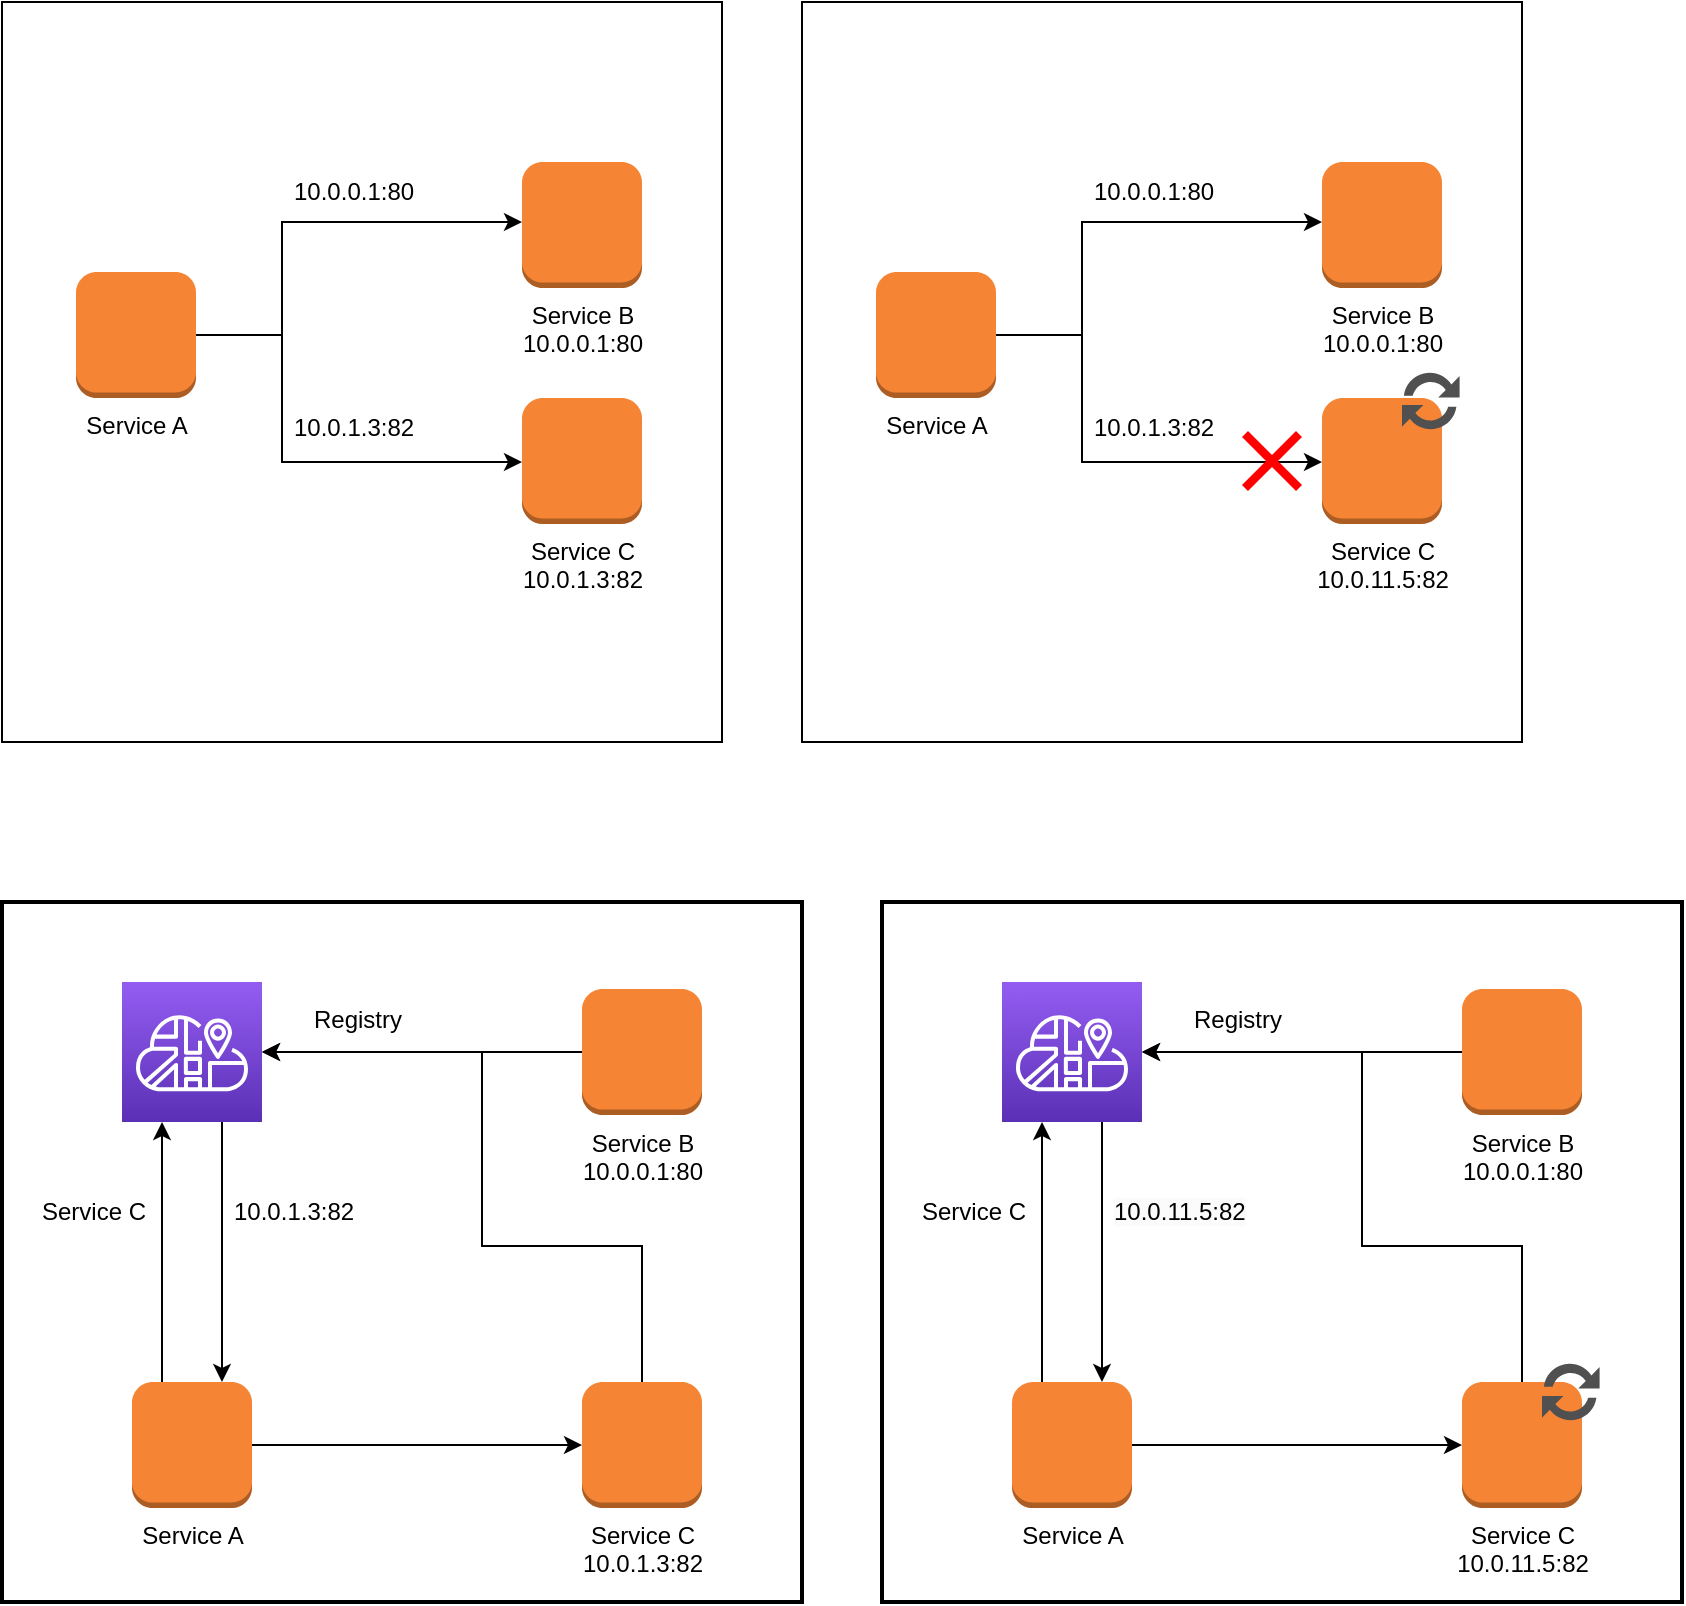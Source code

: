 <mxfile version="21.6.1" type="github">
  <diagram name="페이지-1" id="fcATBufDSYXI7EW5FcmO">
    <mxGraphModel dx="1774" dy="1174" grid="1" gridSize="10" guides="1" tooltips="1" connect="1" arrows="1" fold="1" page="1" pageScale="1" pageWidth="827" pageHeight="1169" math="0" shadow="0">
      <root>
        <mxCell id="0" />
        <mxCell id="1" parent="0" />
        <mxCell id="5FU5wbVfuIOVZ-LXfCbl-67" value="" style="rounded=0;whiteSpace=wrap;html=1;fillColor=none;strokeWidth=1;" vertex="1" parent="1">
          <mxGeometry x="440" y="110" width="360" height="370" as="geometry" />
        </mxCell>
        <mxCell id="5FU5wbVfuIOVZ-LXfCbl-30" value="" style="rounded=0;whiteSpace=wrap;html=1;fillColor=none;strokeWidth=1;" vertex="1" parent="1">
          <mxGeometry x="40" y="110" width="360" height="370" as="geometry" />
        </mxCell>
        <mxCell id="5FU5wbVfuIOVZ-LXfCbl-38" value="" style="rounded=0;whiteSpace=wrap;html=1;fillColor=none;strokeWidth=2;" vertex="1" parent="1">
          <mxGeometry x="40" y="560" width="400" height="350" as="geometry" />
        </mxCell>
        <mxCell id="5FU5wbVfuIOVZ-LXfCbl-27" style="edgeStyle=orthogonalEdgeStyle;rounded=0;orthogonalLoop=1;jettySize=auto;html=1;" edge="1" parent="1" source="5FU5wbVfuIOVZ-LXfCbl-4" target="5FU5wbVfuIOVZ-LXfCbl-5">
          <mxGeometry relative="1" as="geometry">
            <mxPoint x="280" y="221" as="targetPoint" />
            <Array as="points">
              <mxPoint x="180" y="277" />
              <mxPoint x="180" y="220" />
            </Array>
          </mxGeometry>
        </mxCell>
        <mxCell id="5FU5wbVfuIOVZ-LXfCbl-28" style="edgeStyle=orthogonalEdgeStyle;rounded=0;orthogonalLoop=1;jettySize=auto;html=1;" edge="1" parent="1" source="5FU5wbVfuIOVZ-LXfCbl-4" target="5FU5wbVfuIOVZ-LXfCbl-25">
          <mxGeometry relative="1" as="geometry">
            <Array as="points">
              <mxPoint x="180" y="277" />
              <mxPoint x="180" y="340" />
            </Array>
          </mxGeometry>
        </mxCell>
        <mxCell id="5FU5wbVfuIOVZ-LXfCbl-4" value="Service A" style="outlineConnect=0;dashed=0;verticalLabelPosition=bottom;verticalAlign=top;align=center;html=1;shape=mxgraph.aws3.instance;fillColor=#F58534;gradientColor=none;" vertex="1" parent="1">
          <mxGeometry x="77" y="245" width="60" height="63" as="geometry" />
        </mxCell>
        <mxCell id="5FU5wbVfuIOVZ-LXfCbl-5" value="Service B&lt;br&gt;10.0.0.1:80" style="outlineConnect=0;dashed=0;verticalLabelPosition=bottom;verticalAlign=top;align=center;html=1;shape=mxgraph.aws3.instance;fillColor=#F58534;gradientColor=none;" vertex="1" parent="1">
          <mxGeometry x="300" y="190" width="60" height="63" as="geometry" />
        </mxCell>
        <mxCell id="5FU5wbVfuIOVZ-LXfCbl-25" value="Service C&lt;br&gt;10.0.1.3:82" style="outlineConnect=0;dashed=0;verticalLabelPosition=bottom;verticalAlign=top;align=center;html=1;shape=mxgraph.aws3.instance;fillColor=#F58534;gradientColor=none;" vertex="1" parent="1">
          <mxGeometry x="300" y="308" width="60" height="63" as="geometry" />
        </mxCell>
        <mxCell id="5FU5wbVfuIOVZ-LXfCbl-48" style="edgeStyle=orthogonalEdgeStyle;rounded=0;orthogonalLoop=1;jettySize=auto;html=1;" edge="1" parent="1" source="5FU5wbVfuIOVZ-LXfCbl-29" target="5FU5wbVfuIOVZ-LXfCbl-34">
          <mxGeometry relative="1" as="geometry">
            <Array as="points">
              <mxPoint x="150" y="715" />
              <mxPoint x="150" y="715" />
            </Array>
          </mxGeometry>
        </mxCell>
        <mxCell id="5FU5wbVfuIOVZ-LXfCbl-29" value="" style="sketch=0;points=[[0,0,0],[0.25,0,0],[0.5,0,0],[0.75,0,0],[1,0,0],[0,1,0],[0.25,1,0],[0.5,1,0],[0.75,1,0],[1,1,0],[0,0.25,0],[0,0.5,0],[0,0.75,0],[1,0.25,0],[1,0.5,0],[1,0.75,0]];outlineConnect=0;fontColor=#232F3E;gradientColor=#945DF2;gradientDirection=north;fillColor=#5A30B5;strokeColor=#ffffff;dashed=0;verticalLabelPosition=bottom;verticalAlign=top;align=center;html=1;fontSize=12;fontStyle=0;aspect=fixed;shape=mxgraph.aws4.resourceIcon;resIcon=mxgraph.aws4.cloud_map;" vertex="1" parent="1">
          <mxGeometry x="100" y="600" width="70" height="70" as="geometry" />
        </mxCell>
        <mxCell id="5FU5wbVfuIOVZ-LXfCbl-43" style="edgeStyle=orthogonalEdgeStyle;rounded=0;orthogonalLoop=1;jettySize=auto;html=1;" edge="1" parent="1" source="5FU5wbVfuIOVZ-LXfCbl-34" target="5FU5wbVfuIOVZ-LXfCbl-29">
          <mxGeometry relative="1" as="geometry">
            <Array as="points">
              <mxPoint x="120" y="715" />
              <mxPoint x="120" y="715" />
            </Array>
          </mxGeometry>
        </mxCell>
        <mxCell id="5FU5wbVfuIOVZ-LXfCbl-51" style="edgeStyle=orthogonalEdgeStyle;rounded=0;orthogonalLoop=1;jettySize=auto;html=1;" edge="1" parent="1" source="5FU5wbVfuIOVZ-LXfCbl-34">
          <mxGeometry relative="1" as="geometry">
            <mxPoint x="330" y="831.517" as="targetPoint" />
            <Array as="points">
              <mxPoint x="180" y="832" />
              <mxPoint x="180" y="832" />
            </Array>
          </mxGeometry>
        </mxCell>
        <mxCell id="5FU5wbVfuIOVZ-LXfCbl-34" value="Service A" style="outlineConnect=0;dashed=0;verticalLabelPosition=bottom;verticalAlign=top;align=center;html=1;shape=mxgraph.aws3.instance;fillColor=#F58534;gradientColor=none;" vertex="1" parent="1">
          <mxGeometry x="105" y="800" width="60" height="63" as="geometry" />
        </mxCell>
        <mxCell id="5FU5wbVfuIOVZ-LXfCbl-44" style="edgeStyle=orthogonalEdgeStyle;rounded=0;orthogonalLoop=1;jettySize=auto;html=1;" edge="1" parent="1" source="5FU5wbVfuIOVZ-LXfCbl-35" target="5FU5wbVfuIOVZ-LXfCbl-29">
          <mxGeometry relative="1" as="geometry" />
        </mxCell>
        <mxCell id="5FU5wbVfuIOVZ-LXfCbl-35" value="Service B&lt;br&gt;10.0.0.1:80" style="outlineConnect=0;dashed=0;verticalLabelPosition=bottom;verticalAlign=top;align=center;html=1;shape=mxgraph.aws3.instance;fillColor=#F58534;gradientColor=none;" vertex="1" parent="1">
          <mxGeometry x="330" y="603.5" width="60" height="63" as="geometry" />
        </mxCell>
        <mxCell id="5FU5wbVfuIOVZ-LXfCbl-45" style="edgeStyle=orthogonalEdgeStyle;rounded=0;orthogonalLoop=1;jettySize=auto;html=1;" edge="1" parent="1" source="5FU5wbVfuIOVZ-LXfCbl-36" target="5FU5wbVfuIOVZ-LXfCbl-29">
          <mxGeometry relative="1" as="geometry">
            <Array as="points">
              <mxPoint x="280" y="732" />
              <mxPoint x="280" y="635" />
            </Array>
          </mxGeometry>
        </mxCell>
        <mxCell id="5FU5wbVfuIOVZ-LXfCbl-36" value="Service&amp;nbsp;C&lt;br&gt;10.0.1.3:82" style="outlineConnect=0;dashed=0;verticalLabelPosition=bottom;verticalAlign=top;align=center;html=1;shape=mxgraph.aws3.instance;fillColor=#F58534;gradientColor=none;" vertex="1" parent="1">
          <mxGeometry x="330" y="800" width="60" height="63" as="geometry" />
        </mxCell>
        <mxCell id="5FU5wbVfuIOVZ-LXfCbl-40" value="10.0.0.1:80" style="text;strokeColor=none;fillColor=none;align=left;verticalAlign=middle;spacingLeft=4;spacingRight=4;overflow=hidden;points=[[0,0.5],[1,0.5]];portConstraint=eastwest;rotatable=0;whiteSpace=wrap;html=1;" vertex="1" parent="1">
          <mxGeometry x="180" y="190" width="80" height="30" as="geometry" />
        </mxCell>
        <mxCell id="5FU5wbVfuIOVZ-LXfCbl-42" value="10.0.1.3:82" style="text;strokeColor=none;fillColor=none;align=left;verticalAlign=middle;spacingLeft=4;spacingRight=4;overflow=hidden;points=[[0,0.5],[1,0.5]];portConstraint=eastwest;rotatable=0;whiteSpace=wrap;html=1;" vertex="1" parent="1">
          <mxGeometry x="180" y="308" width="80" height="30" as="geometry" />
        </mxCell>
        <mxCell id="5FU5wbVfuIOVZ-LXfCbl-47" value="10.0.1.3:82" style="text;strokeColor=none;fillColor=none;align=left;verticalAlign=middle;spacingLeft=4;spacingRight=4;overflow=hidden;points=[[0,0.5],[1,0.5]];portConstraint=eastwest;rotatable=0;whiteSpace=wrap;html=1;" vertex="1" parent="1">
          <mxGeometry x="150" y="700" width="90" height="30" as="geometry" />
        </mxCell>
        <mxCell id="5FU5wbVfuIOVZ-LXfCbl-50" value="Service C" style="text;strokeColor=none;fillColor=none;align=left;verticalAlign=middle;spacingLeft=4;spacingRight=4;overflow=hidden;points=[[0,0.5],[1,0.5]];portConstraint=eastwest;rotatable=0;whiteSpace=wrap;html=1;" vertex="1" parent="1">
          <mxGeometry x="54" y="700" width="90" height="30" as="geometry" />
        </mxCell>
        <mxCell id="5FU5wbVfuIOVZ-LXfCbl-68" style="edgeStyle=orthogonalEdgeStyle;rounded=0;orthogonalLoop=1;jettySize=auto;html=1;" edge="1" source="5FU5wbVfuIOVZ-LXfCbl-70" target="5FU5wbVfuIOVZ-LXfCbl-71" parent="1">
          <mxGeometry relative="1" as="geometry">
            <mxPoint x="680" y="221" as="targetPoint" />
            <Array as="points">
              <mxPoint x="580" y="277" />
              <mxPoint x="580" y="220" />
            </Array>
          </mxGeometry>
        </mxCell>
        <mxCell id="5FU5wbVfuIOVZ-LXfCbl-69" style="edgeStyle=orthogonalEdgeStyle;rounded=0;orthogonalLoop=1;jettySize=auto;html=1;" edge="1" source="5FU5wbVfuIOVZ-LXfCbl-70" target="5FU5wbVfuIOVZ-LXfCbl-72" parent="1">
          <mxGeometry relative="1" as="geometry">
            <Array as="points">
              <mxPoint x="580" y="277" />
              <mxPoint x="580" y="340" />
            </Array>
          </mxGeometry>
        </mxCell>
        <mxCell id="5FU5wbVfuIOVZ-LXfCbl-70" value="Service A" style="outlineConnect=0;dashed=0;verticalLabelPosition=bottom;verticalAlign=top;align=center;html=1;shape=mxgraph.aws3.instance;fillColor=#F58534;gradientColor=none;" vertex="1" parent="1">
          <mxGeometry x="477" y="245" width="60" height="63" as="geometry" />
        </mxCell>
        <mxCell id="5FU5wbVfuIOVZ-LXfCbl-71" value="Service B&lt;br&gt;10.0.0.1:80" style="outlineConnect=0;dashed=0;verticalLabelPosition=bottom;verticalAlign=top;align=center;html=1;shape=mxgraph.aws3.instance;fillColor=#F58534;gradientColor=none;" vertex="1" parent="1">
          <mxGeometry x="700" y="190" width="60" height="63" as="geometry" />
        </mxCell>
        <mxCell id="5FU5wbVfuIOVZ-LXfCbl-72" value="Service C&lt;br&gt;10.0.11.5:82" style="outlineConnect=0;dashed=0;verticalLabelPosition=bottom;verticalAlign=top;align=center;html=1;shape=mxgraph.aws3.instance;fillColor=#F58534;gradientColor=none;" vertex="1" parent="1">
          <mxGeometry x="700" y="308" width="60" height="63" as="geometry" />
        </mxCell>
        <mxCell id="5FU5wbVfuIOVZ-LXfCbl-73" value="10.0.0.1:80" style="text;strokeColor=none;fillColor=none;align=left;verticalAlign=middle;spacingLeft=4;spacingRight=4;overflow=hidden;points=[[0,0.5],[1,0.5]];portConstraint=eastwest;rotatable=0;whiteSpace=wrap;html=1;" vertex="1" parent="1">
          <mxGeometry x="580" y="190" width="80" height="30" as="geometry" />
        </mxCell>
        <mxCell id="5FU5wbVfuIOVZ-LXfCbl-74" value="10.0.1.3:82" style="text;strokeColor=none;fillColor=none;align=left;verticalAlign=middle;spacingLeft=4;spacingRight=4;overflow=hidden;points=[[0,0.5],[1,0.5]];portConstraint=eastwest;rotatable=0;whiteSpace=wrap;html=1;" vertex="1" parent="1">
          <mxGeometry x="580" y="308" width="80" height="30" as="geometry" />
        </mxCell>
        <mxCell id="5FU5wbVfuIOVZ-LXfCbl-65" value="" style="shape=mxgraph.mockup.markup.redX;fillColor=#ff0000;html=1;shadow=0;whiteSpace=wrap;strokeColor=none;" vertex="1" parent="1">
          <mxGeometry x="660" y="324.5" width="30" height="30" as="geometry" />
        </mxCell>
        <mxCell id="5FU5wbVfuIOVZ-LXfCbl-64" value="" style="sketch=0;pointerEvents=1;shadow=0;dashed=0;html=1;strokeColor=none;labelPosition=center;verticalLabelPosition=bottom;verticalAlign=top;align=center;fillColor=#505050;shape=mxgraph.mscae.intune.update" vertex="1" parent="1">
          <mxGeometry x="740" y="294.5" width="28.8" height="30" as="geometry" />
        </mxCell>
        <mxCell id="5FU5wbVfuIOVZ-LXfCbl-76" value="Registry" style="text;strokeColor=none;fillColor=none;align=left;verticalAlign=middle;spacingLeft=4;spacingRight=4;overflow=hidden;points=[[0,0.5],[1,0.5]];portConstraint=eastwest;rotatable=0;whiteSpace=wrap;html=1;" vertex="1" parent="1">
          <mxGeometry x="190" y="603.5" width="80" height="30" as="geometry" />
        </mxCell>
        <mxCell id="5FU5wbVfuIOVZ-LXfCbl-77" value="" style="rounded=0;whiteSpace=wrap;html=1;fillColor=none;strokeWidth=2;" vertex="1" parent="1">
          <mxGeometry x="480" y="560" width="400" height="350" as="geometry" />
        </mxCell>
        <mxCell id="5FU5wbVfuIOVZ-LXfCbl-78" style="edgeStyle=orthogonalEdgeStyle;rounded=0;orthogonalLoop=1;jettySize=auto;html=1;" edge="1" source="5FU5wbVfuIOVZ-LXfCbl-79" target="5FU5wbVfuIOVZ-LXfCbl-82" parent="1">
          <mxGeometry relative="1" as="geometry">
            <Array as="points">
              <mxPoint x="590" y="715" />
              <mxPoint x="590" y="715" />
            </Array>
          </mxGeometry>
        </mxCell>
        <mxCell id="5FU5wbVfuIOVZ-LXfCbl-79" value="" style="sketch=0;points=[[0,0,0],[0.25,0,0],[0.5,0,0],[0.75,0,0],[1,0,0],[0,1,0],[0.25,1,0],[0.5,1,0],[0.75,1,0],[1,1,0],[0,0.25,0],[0,0.5,0],[0,0.75,0],[1,0.25,0],[1,0.5,0],[1,0.75,0]];outlineConnect=0;fontColor=#232F3E;gradientColor=#945DF2;gradientDirection=north;fillColor=#5A30B5;strokeColor=#ffffff;dashed=0;verticalLabelPosition=bottom;verticalAlign=top;align=center;html=1;fontSize=12;fontStyle=0;aspect=fixed;shape=mxgraph.aws4.resourceIcon;resIcon=mxgraph.aws4.cloud_map;" vertex="1" parent="1">
          <mxGeometry x="540" y="600" width="70" height="70" as="geometry" />
        </mxCell>
        <mxCell id="5FU5wbVfuIOVZ-LXfCbl-80" style="edgeStyle=orthogonalEdgeStyle;rounded=0;orthogonalLoop=1;jettySize=auto;html=1;" edge="1" source="5FU5wbVfuIOVZ-LXfCbl-82" target="5FU5wbVfuIOVZ-LXfCbl-79" parent="1">
          <mxGeometry relative="1" as="geometry">
            <Array as="points">
              <mxPoint x="560" y="715" />
              <mxPoint x="560" y="715" />
            </Array>
          </mxGeometry>
        </mxCell>
        <mxCell id="5FU5wbVfuIOVZ-LXfCbl-81" style="edgeStyle=orthogonalEdgeStyle;rounded=0;orthogonalLoop=1;jettySize=auto;html=1;" edge="1" source="5FU5wbVfuIOVZ-LXfCbl-82" parent="1">
          <mxGeometry relative="1" as="geometry">
            <mxPoint x="770" y="831.517" as="targetPoint" />
            <Array as="points">
              <mxPoint x="620" y="832" />
              <mxPoint x="620" y="832" />
            </Array>
          </mxGeometry>
        </mxCell>
        <mxCell id="5FU5wbVfuIOVZ-LXfCbl-82" value="Service A" style="outlineConnect=0;dashed=0;verticalLabelPosition=bottom;verticalAlign=top;align=center;html=1;shape=mxgraph.aws3.instance;fillColor=#F58534;gradientColor=none;" vertex="1" parent="1">
          <mxGeometry x="545" y="800" width="60" height="63" as="geometry" />
        </mxCell>
        <mxCell id="5FU5wbVfuIOVZ-LXfCbl-83" style="edgeStyle=orthogonalEdgeStyle;rounded=0;orthogonalLoop=1;jettySize=auto;html=1;" edge="1" source="5FU5wbVfuIOVZ-LXfCbl-84" target="5FU5wbVfuIOVZ-LXfCbl-79" parent="1">
          <mxGeometry relative="1" as="geometry" />
        </mxCell>
        <mxCell id="5FU5wbVfuIOVZ-LXfCbl-84" value="Service B&lt;br&gt;10.0.0.1:80" style="outlineConnect=0;dashed=0;verticalLabelPosition=bottom;verticalAlign=top;align=center;html=1;shape=mxgraph.aws3.instance;fillColor=#F58534;gradientColor=none;" vertex="1" parent="1">
          <mxGeometry x="770" y="603.5" width="60" height="63" as="geometry" />
        </mxCell>
        <mxCell id="5FU5wbVfuIOVZ-LXfCbl-85" style="edgeStyle=orthogonalEdgeStyle;rounded=0;orthogonalLoop=1;jettySize=auto;html=1;" edge="1" source="5FU5wbVfuIOVZ-LXfCbl-86" target="5FU5wbVfuIOVZ-LXfCbl-79" parent="1">
          <mxGeometry relative="1" as="geometry">
            <Array as="points">
              <mxPoint x="720" y="732" />
              <mxPoint x="720" y="635" />
            </Array>
          </mxGeometry>
        </mxCell>
        <mxCell id="5FU5wbVfuIOVZ-LXfCbl-86" value="Service&amp;nbsp;C&lt;br&gt;10.0.11.5:82" style="outlineConnect=0;dashed=0;verticalLabelPosition=bottom;verticalAlign=top;align=center;html=1;shape=mxgraph.aws3.instance;fillColor=#F58534;gradientColor=none;" vertex="1" parent="1">
          <mxGeometry x="770" y="800" width="60" height="63" as="geometry" />
        </mxCell>
        <mxCell id="5FU5wbVfuIOVZ-LXfCbl-87" value="&lt;meta charset=&quot;utf-8&quot;&gt;&lt;span style=&quot;color: rgb(0, 0, 0); font-family: Helvetica; font-size: 12px; font-style: normal; font-variant-ligatures: normal; font-variant-caps: normal; font-weight: 400; letter-spacing: normal; orphans: 2; text-align: center; text-indent: 0px; text-transform: none; widows: 2; word-spacing: 0px; -webkit-text-stroke-width: 0px; background-color: rgb(251, 251, 251); text-decoration-thickness: initial; text-decoration-style: initial; text-decoration-color: initial; float: none; display: inline !important;&quot;&gt;10.0.11.5:82&lt;/span&gt;" style="text;strokeColor=none;fillColor=none;align=left;verticalAlign=middle;spacingLeft=4;spacingRight=4;overflow=hidden;points=[[0,0.5],[1,0.5]];portConstraint=eastwest;rotatable=0;whiteSpace=wrap;html=1;" vertex="1" parent="1">
          <mxGeometry x="590" y="700" width="90" height="30" as="geometry" />
        </mxCell>
        <mxCell id="5FU5wbVfuIOVZ-LXfCbl-88" value="Service C" style="text;strokeColor=none;fillColor=none;align=left;verticalAlign=middle;spacingLeft=4;spacingRight=4;overflow=hidden;points=[[0,0.5],[1,0.5]];portConstraint=eastwest;rotatable=0;whiteSpace=wrap;html=1;" vertex="1" parent="1">
          <mxGeometry x="494" y="700" width="90" height="30" as="geometry" />
        </mxCell>
        <mxCell id="5FU5wbVfuIOVZ-LXfCbl-89" value="Registry" style="text;strokeColor=none;fillColor=none;align=left;verticalAlign=middle;spacingLeft=4;spacingRight=4;overflow=hidden;points=[[0,0.5],[1,0.5]];portConstraint=eastwest;rotatable=0;whiteSpace=wrap;html=1;" vertex="1" parent="1">
          <mxGeometry x="630" y="603.5" width="80" height="30" as="geometry" />
        </mxCell>
        <mxCell id="5FU5wbVfuIOVZ-LXfCbl-90" value="" style="sketch=0;pointerEvents=1;shadow=0;dashed=0;html=1;strokeColor=none;labelPosition=center;verticalLabelPosition=bottom;verticalAlign=top;align=center;fillColor=#505050;shape=mxgraph.mscae.intune.update" vertex="1" parent="1">
          <mxGeometry x="810" y="790" width="28.8" height="30" as="geometry" />
        </mxCell>
      </root>
    </mxGraphModel>
  </diagram>
</mxfile>
